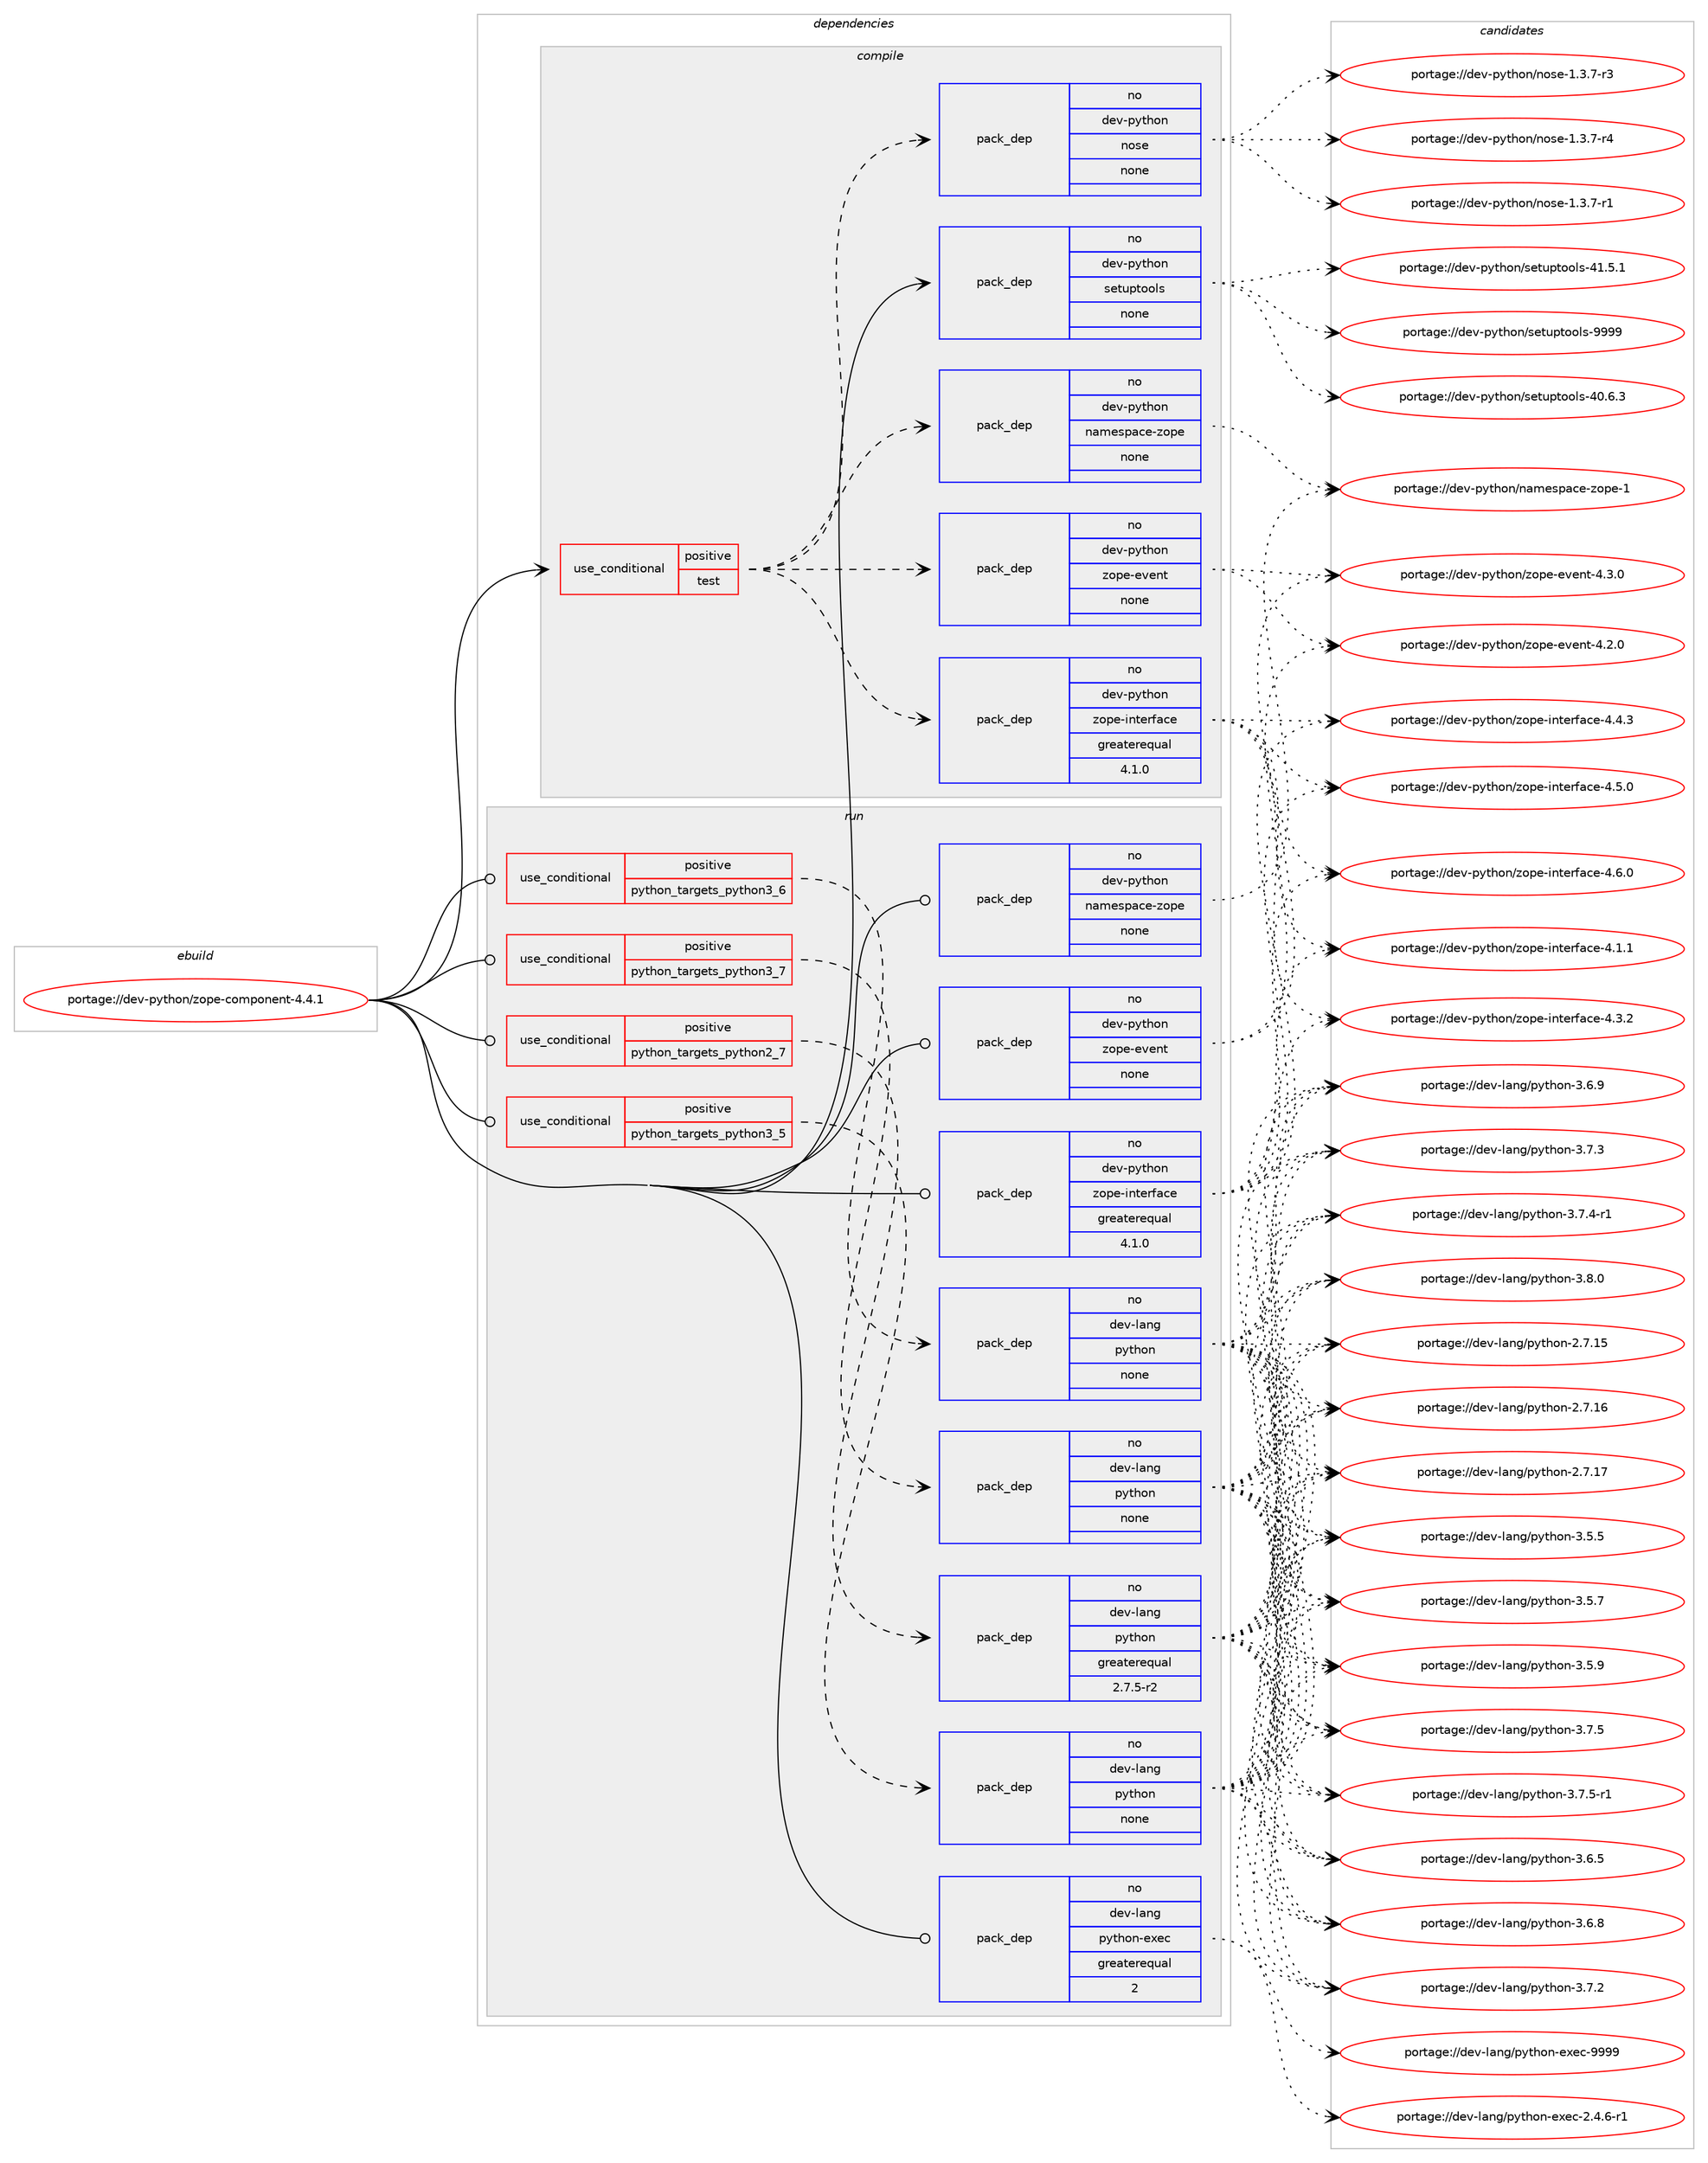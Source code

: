 digraph prolog {

# *************
# Graph options
# *************

newrank=true;
concentrate=true;
compound=true;
graph [rankdir=LR,fontname=Helvetica,fontsize=10,ranksep=1.5];#, ranksep=2.5, nodesep=0.2];
edge  [arrowhead=vee];
node  [fontname=Helvetica,fontsize=10];

# **********
# The ebuild
# **********

subgraph cluster_leftcol {
color=gray;
rank=same;
label=<<i>ebuild</i>>;
id [label="portage://dev-python/zope-component-4.4.1", color=red, width=4, href="../dev-python/zope-component-4.4.1.svg"];
}

# ****************
# The dependencies
# ****************

subgraph cluster_midcol {
color=gray;
label=<<i>dependencies</i>>;
subgraph cluster_compile {
fillcolor="#eeeeee";
style=filled;
label=<<i>compile</i>>;
subgraph cond41211 {
dependency180230 [label=<<TABLE BORDER="0" CELLBORDER="1" CELLSPACING="0" CELLPADDING="4"><TR><TD ROWSPAN="3" CELLPADDING="10">use_conditional</TD></TR><TR><TD>positive</TD></TR><TR><TD>test</TD></TR></TABLE>>, shape=none, color=red];
subgraph pack135610 {
dependency180231 [label=<<TABLE BORDER="0" CELLBORDER="1" CELLSPACING="0" CELLPADDING="4" WIDTH="220"><TR><TD ROWSPAN="6" CELLPADDING="30">pack_dep</TD></TR><TR><TD WIDTH="110">no</TD></TR><TR><TD>dev-python</TD></TR><TR><TD>namespace-zope</TD></TR><TR><TD>none</TD></TR><TR><TD></TD></TR></TABLE>>, shape=none, color=blue];
}
dependency180230:e -> dependency180231:w [weight=20,style="dashed",arrowhead="vee"];
subgraph pack135611 {
dependency180232 [label=<<TABLE BORDER="0" CELLBORDER="1" CELLSPACING="0" CELLPADDING="4" WIDTH="220"><TR><TD ROWSPAN="6" CELLPADDING="30">pack_dep</TD></TR><TR><TD WIDTH="110">no</TD></TR><TR><TD>dev-python</TD></TR><TR><TD>zope-event</TD></TR><TR><TD>none</TD></TR><TR><TD></TD></TR></TABLE>>, shape=none, color=blue];
}
dependency180230:e -> dependency180232:w [weight=20,style="dashed",arrowhead="vee"];
subgraph pack135612 {
dependency180233 [label=<<TABLE BORDER="0" CELLBORDER="1" CELLSPACING="0" CELLPADDING="4" WIDTH="220"><TR><TD ROWSPAN="6" CELLPADDING="30">pack_dep</TD></TR><TR><TD WIDTH="110">no</TD></TR><TR><TD>dev-python</TD></TR><TR><TD>zope-interface</TD></TR><TR><TD>greaterequal</TD></TR><TR><TD>4.1.0</TD></TR></TABLE>>, shape=none, color=blue];
}
dependency180230:e -> dependency180233:w [weight=20,style="dashed",arrowhead="vee"];
subgraph pack135613 {
dependency180234 [label=<<TABLE BORDER="0" CELLBORDER="1" CELLSPACING="0" CELLPADDING="4" WIDTH="220"><TR><TD ROWSPAN="6" CELLPADDING="30">pack_dep</TD></TR><TR><TD WIDTH="110">no</TD></TR><TR><TD>dev-python</TD></TR><TR><TD>nose</TD></TR><TR><TD>none</TD></TR><TR><TD></TD></TR></TABLE>>, shape=none, color=blue];
}
dependency180230:e -> dependency180234:w [weight=20,style="dashed",arrowhead="vee"];
}
id:e -> dependency180230:w [weight=20,style="solid",arrowhead="vee"];
subgraph pack135614 {
dependency180235 [label=<<TABLE BORDER="0" CELLBORDER="1" CELLSPACING="0" CELLPADDING="4" WIDTH="220"><TR><TD ROWSPAN="6" CELLPADDING="30">pack_dep</TD></TR><TR><TD WIDTH="110">no</TD></TR><TR><TD>dev-python</TD></TR><TR><TD>setuptools</TD></TR><TR><TD>none</TD></TR><TR><TD></TD></TR></TABLE>>, shape=none, color=blue];
}
id:e -> dependency180235:w [weight=20,style="solid",arrowhead="vee"];
}
subgraph cluster_compileandrun {
fillcolor="#eeeeee";
style=filled;
label=<<i>compile and run</i>>;
}
subgraph cluster_run {
fillcolor="#eeeeee";
style=filled;
label=<<i>run</i>>;
subgraph cond41212 {
dependency180236 [label=<<TABLE BORDER="0" CELLBORDER="1" CELLSPACING="0" CELLPADDING="4"><TR><TD ROWSPAN="3" CELLPADDING="10">use_conditional</TD></TR><TR><TD>positive</TD></TR><TR><TD>python_targets_python2_7</TD></TR></TABLE>>, shape=none, color=red];
subgraph pack135615 {
dependency180237 [label=<<TABLE BORDER="0" CELLBORDER="1" CELLSPACING="0" CELLPADDING="4" WIDTH="220"><TR><TD ROWSPAN="6" CELLPADDING="30">pack_dep</TD></TR><TR><TD WIDTH="110">no</TD></TR><TR><TD>dev-lang</TD></TR><TR><TD>python</TD></TR><TR><TD>greaterequal</TD></TR><TR><TD>2.7.5-r2</TD></TR></TABLE>>, shape=none, color=blue];
}
dependency180236:e -> dependency180237:w [weight=20,style="dashed",arrowhead="vee"];
}
id:e -> dependency180236:w [weight=20,style="solid",arrowhead="odot"];
subgraph cond41213 {
dependency180238 [label=<<TABLE BORDER="0" CELLBORDER="1" CELLSPACING="0" CELLPADDING="4"><TR><TD ROWSPAN="3" CELLPADDING="10">use_conditional</TD></TR><TR><TD>positive</TD></TR><TR><TD>python_targets_python3_5</TD></TR></TABLE>>, shape=none, color=red];
subgraph pack135616 {
dependency180239 [label=<<TABLE BORDER="0" CELLBORDER="1" CELLSPACING="0" CELLPADDING="4" WIDTH="220"><TR><TD ROWSPAN="6" CELLPADDING="30">pack_dep</TD></TR><TR><TD WIDTH="110">no</TD></TR><TR><TD>dev-lang</TD></TR><TR><TD>python</TD></TR><TR><TD>none</TD></TR><TR><TD></TD></TR></TABLE>>, shape=none, color=blue];
}
dependency180238:e -> dependency180239:w [weight=20,style="dashed",arrowhead="vee"];
}
id:e -> dependency180238:w [weight=20,style="solid",arrowhead="odot"];
subgraph cond41214 {
dependency180240 [label=<<TABLE BORDER="0" CELLBORDER="1" CELLSPACING="0" CELLPADDING="4"><TR><TD ROWSPAN="3" CELLPADDING="10">use_conditional</TD></TR><TR><TD>positive</TD></TR><TR><TD>python_targets_python3_6</TD></TR></TABLE>>, shape=none, color=red];
subgraph pack135617 {
dependency180241 [label=<<TABLE BORDER="0" CELLBORDER="1" CELLSPACING="0" CELLPADDING="4" WIDTH="220"><TR><TD ROWSPAN="6" CELLPADDING="30">pack_dep</TD></TR><TR><TD WIDTH="110">no</TD></TR><TR><TD>dev-lang</TD></TR><TR><TD>python</TD></TR><TR><TD>none</TD></TR><TR><TD></TD></TR></TABLE>>, shape=none, color=blue];
}
dependency180240:e -> dependency180241:w [weight=20,style="dashed",arrowhead="vee"];
}
id:e -> dependency180240:w [weight=20,style="solid",arrowhead="odot"];
subgraph cond41215 {
dependency180242 [label=<<TABLE BORDER="0" CELLBORDER="1" CELLSPACING="0" CELLPADDING="4"><TR><TD ROWSPAN="3" CELLPADDING="10">use_conditional</TD></TR><TR><TD>positive</TD></TR><TR><TD>python_targets_python3_7</TD></TR></TABLE>>, shape=none, color=red];
subgraph pack135618 {
dependency180243 [label=<<TABLE BORDER="0" CELLBORDER="1" CELLSPACING="0" CELLPADDING="4" WIDTH="220"><TR><TD ROWSPAN="6" CELLPADDING="30">pack_dep</TD></TR><TR><TD WIDTH="110">no</TD></TR><TR><TD>dev-lang</TD></TR><TR><TD>python</TD></TR><TR><TD>none</TD></TR><TR><TD></TD></TR></TABLE>>, shape=none, color=blue];
}
dependency180242:e -> dependency180243:w [weight=20,style="dashed",arrowhead="vee"];
}
id:e -> dependency180242:w [weight=20,style="solid",arrowhead="odot"];
subgraph pack135619 {
dependency180244 [label=<<TABLE BORDER="0" CELLBORDER="1" CELLSPACING="0" CELLPADDING="4" WIDTH="220"><TR><TD ROWSPAN="6" CELLPADDING="30">pack_dep</TD></TR><TR><TD WIDTH="110">no</TD></TR><TR><TD>dev-lang</TD></TR><TR><TD>python-exec</TD></TR><TR><TD>greaterequal</TD></TR><TR><TD>2</TD></TR></TABLE>>, shape=none, color=blue];
}
id:e -> dependency180244:w [weight=20,style="solid",arrowhead="odot"];
subgraph pack135620 {
dependency180245 [label=<<TABLE BORDER="0" CELLBORDER="1" CELLSPACING="0" CELLPADDING="4" WIDTH="220"><TR><TD ROWSPAN="6" CELLPADDING="30">pack_dep</TD></TR><TR><TD WIDTH="110">no</TD></TR><TR><TD>dev-python</TD></TR><TR><TD>namespace-zope</TD></TR><TR><TD>none</TD></TR><TR><TD></TD></TR></TABLE>>, shape=none, color=blue];
}
id:e -> dependency180245:w [weight=20,style="solid",arrowhead="odot"];
subgraph pack135621 {
dependency180246 [label=<<TABLE BORDER="0" CELLBORDER="1" CELLSPACING="0" CELLPADDING="4" WIDTH="220"><TR><TD ROWSPAN="6" CELLPADDING="30">pack_dep</TD></TR><TR><TD WIDTH="110">no</TD></TR><TR><TD>dev-python</TD></TR><TR><TD>zope-event</TD></TR><TR><TD>none</TD></TR><TR><TD></TD></TR></TABLE>>, shape=none, color=blue];
}
id:e -> dependency180246:w [weight=20,style="solid",arrowhead="odot"];
subgraph pack135622 {
dependency180247 [label=<<TABLE BORDER="0" CELLBORDER="1" CELLSPACING="0" CELLPADDING="4" WIDTH="220"><TR><TD ROWSPAN="6" CELLPADDING="30">pack_dep</TD></TR><TR><TD WIDTH="110">no</TD></TR><TR><TD>dev-python</TD></TR><TR><TD>zope-interface</TD></TR><TR><TD>greaterequal</TD></TR><TR><TD>4.1.0</TD></TR></TABLE>>, shape=none, color=blue];
}
id:e -> dependency180247:w [weight=20,style="solid",arrowhead="odot"];
}
}

# **************
# The candidates
# **************

subgraph cluster_choices {
rank=same;
color=gray;
label=<<i>candidates</i>>;

subgraph choice135610 {
color=black;
nodesep=1;
choiceportage1001011184511212111610411111047110971091011151129799101451221111121014549 [label="portage://dev-python/namespace-zope-1", color=red, width=4,href="../dev-python/namespace-zope-1.svg"];
dependency180231:e -> choiceportage1001011184511212111610411111047110971091011151129799101451221111121014549:w [style=dotted,weight="100"];
}
subgraph choice135611 {
color=black;
nodesep=1;
choiceportage100101118451121211161041111104712211111210145101118101110116455246504648 [label="portage://dev-python/zope-event-4.2.0", color=red, width=4,href="../dev-python/zope-event-4.2.0.svg"];
choiceportage100101118451121211161041111104712211111210145101118101110116455246514648 [label="portage://dev-python/zope-event-4.3.0", color=red, width=4,href="../dev-python/zope-event-4.3.0.svg"];
dependency180232:e -> choiceportage100101118451121211161041111104712211111210145101118101110116455246504648:w [style=dotted,weight="100"];
dependency180232:e -> choiceportage100101118451121211161041111104712211111210145101118101110116455246514648:w [style=dotted,weight="100"];
}
subgraph choice135612 {
color=black;
nodesep=1;
choiceportage1001011184511212111610411111047122111112101451051101161011141029799101455246494649 [label="portage://dev-python/zope-interface-4.1.1", color=red, width=4,href="../dev-python/zope-interface-4.1.1.svg"];
choiceportage1001011184511212111610411111047122111112101451051101161011141029799101455246514650 [label="portage://dev-python/zope-interface-4.3.2", color=red, width=4,href="../dev-python/zope-interface-4.3.2.svg"];
choiceportage1001011184511212111610411111047122111112101451051101161011141029799101455246524651 [label="portage://dev-python/zope-interface-4.4.3", color=red, width=4,href="../dev-python/zope-interface-4.4.3.svg"];
choiceportage1001011184511212111610411111047122111112101451051101161011141029799101455246534648 [label="portage://dev-python/zope-interface-4.5.0", color=red, width=4,href="../dev-python/zope-interface-4.5.0.svg"];
choiceportage1001011184511212111610411111047122111112101451051101161011141029799101455246544648 [label="portage://dev-python/zope-interface-4.6.0", color=red, width=4,href="../dev-python/zope-interface-4.6.0.svg"];
dependency180233:e -> choiceportage1001011184511212111610411111047122111112101451051101161011141029799101455246494649:w [style=dotted,weight="100"];
dependency180233:e -> choiceportage1001011184511212111610411111047122111112101451051101161011141029799101455246514650:w [style=dotted,weight="100"];
dependency180233:e -> choiceportage1001011184511212111610411111047122111112101451051101161011141029799101455246524651:w [style=dotted,weight="100"];
dependency180233:e -> choiceportage1001011184511212111610411111047122111112101451051101161011141029799101455246534648:w [style=dotted,weight="100"];
dependency180233:e -> choiceportage1001011184511212111610411111047122111112101451051101161011141029799101455246544648:w [style=dotted,weight="100"];
}
subgraph choice135613 {
color=black;
nodesep=1;
choiceportage10010111845112121116104111110471101111151014549465146554511449 [label="portage://dev-python/nose-1.3.7-r1", color=red, width=4,href="../dev-python/nose-1.3.7-r1.svg"];
choiceportage10010111845112121116104111110471101111151014549465146554511451 [label="portage://dev-python/nose-1.3.7-r3", color=red, width=4,href="../dev-python/nose-1.3.7-r3.svg"];
choiceportage10010111845112121116104111110471101111151014549465146554511452 [label="portage://dev-python/nose-1.3.7-r4", color=red, width=4,href="../dev-python/nose-1.3.7-r4.svg"];
dependency180234:e -> choiceportage10010111845112121116104111110471101111151014549465146554511449:w [style=dotted,weight="100"];
dependency180234:e -> choiceportage10010111845112121116104111110471101111151014549465146554511451:w [style=dotted,weight="100"];
dependency180234:e -> choiceportage10010111845112121116104111110471101111151014549465146554511452:w [style=dotted,weight="100"];
}
subgraph choice135614 {
color=black;
nodesep=1;
choiceportage100101118451121211161041111104711510111611711211611111110811545524846544651 [label="portage://dev-python/setuptools-40.6.3", color=red, width=4,href="../dev-python/setuptools-40.6.3.svg"];
choiceportage100101118451121211161041111104711510111611711211611111110811545524946534649 [label="portage://dev-python/setuptools-41.5.1", color=red, width=4,href="../dev-python/setuptools-41.5.1.svg"];
choiceportage10010111845112121116104111110471151011161171121161111111081154557575757 [label="portage://dev-python/setuptools-9999", color=red, width=4,href="../dev-python/setuptools-9999.svg"];
dependency180235:e -> choiceportage100101118451121211161041111104711510111611711211611111110811545524846544651:w [style=dotted,weight="100"];
dependency180235:e -> choiceportage100101118451121211161041111104711510111611711211611111110811545524946534649:w [style=dotted,weight="100"];
dependency180235:e -> choiceportage10010111845112121116104111110471151011161171121161111111081154557575757:w [style=dotted,weight="100"];
}
subgraph choice135615 {
color=black;
nodesep=1;
choiceportage10010111845108971101034711212111610411111045504655464953 [label="portage://dev-lang/python-2.7.15", color=red, width=4,href="../dev-lang/python-2.7.15.svg"];
choiceportage10010111845108971101034711212111610411111045504655464954 [label="portage://dev-lang/python-2.7.16", color=red, width=4,href="../dev-lang/python-2.7.16.svg"];
choiceportage10010111845108971101034711212111610411111045504655464955 [label="portage://dev-lang/python-2.7.17", color=red, width=4,href="../dev-lang/python-2.7.17.svg"];
choiceportage100101118451089711010347112121116104111110455146534653 [label="portage://dev-lang/python-3.5.5", color=red, width=4,href="../dev-lang/python-3.5.5.svg"];
choiceportage100101118451089711010347112121116104111110455146534655 [label="portage://dev-lang/python-3.5.7", color=red, width=4,href="../dev-lang/python-3.5.7.svg"];
choiceportage100101118451089711010347112121116104111110455146534657 [label="portage://dev-lang/python-3.5.9", color=red, width=4,href="../dev-lang/python-3.5.9.svg"];
choiceportage100101118451089711010347112121116104111110455146544653 [label="portage://dev-lang/python-3.6.5", color=red, width=4,href="../dev-lang/python-3.6.5.svg"];
choiceportage100101118451089711010347112121116104111110455146544656 [label="portage://dev-lang/python-3.6.8", color=red, width=4,href="../dev-lang/python-3.6.8.svg"];
choiceportage100101118451089711010347112121116104111110455146544657 [label="portage://dev-lang/python-3.6.9", color=red, width=4,href="../dev-lang/python-3.6.9.svg"];
choiceportage100101118451089711010347112121116104111110455146554650 [label="portage://dev-lang/python-3.7.2", color=red, width=4,href="../dev-lang/python-3.7.2.svg"];
choiceportage100101118451089711010347112121116104111110455146554651 [label="portage://dev-lang/python-3.7.3", color=red, width=4,href="../dev-lang/python-3.7.3.svg"];
choiceportage1001011184510897110103471121211161041111104551465546524511449 [label="portage://dev-lang/python-3.7.4-r1", color=red, width=4,href="../dev-lang/python-3.7.4-r1.svg"];
choiceportage100101118451089711010347112121116104111110455146554653 [label="portage://dev-lang/python-3.7.5", color=red, width=4,href="../dev-lang/python-3.7.5.svg"];
choiceportage1001011184510897110103471121211161041111104551465546534511449 [label="portage://dev-lang/python-3.7.5-r1", color=red, width=4,href="../dev-lang/python-3.7.5-r1.svg"];
choiceportage100101118451089711010347112121116104111110455146564648 [label="portage://dev-lang/python-3.8.0", color=red, width=4,href="../dev-lang/python-3.8.0.svg"];
dependency180237:e -> choiceportage10010111845108971101034711212111610411111045504655464953:w [style=dotted,weight="100"];
dependency180237:e -> choiceportage10010111845108971101034711212111610411111045504655464954:w [style=dotted,weight="100"];
dependency180237:e -> choiceportage10010111845108971101034711212111610411111045504655464955:w [style=dotted,weight="100"];
dependency180237:e -> choiceportage100101118451089711010347112121116104111110455146534653:w [style=dotted,weight="100"];
dependency180237:e -> choiceportage100101118451089711010347112121116104111110455146534655:w [style=dotted,weight="100"];
dependency180237:e -> choiceportage100101118451089711010347112121116104111110455146534657:w [style=dotted,weight="100"];
dependency180237:e -> choiceportage100101118451089711010347112121116104111110455146544653:w [style=dotted,weight="100"];
dependency180237:e -> choiceportage100101118451089711010347112121116104111110455146544656:w [style=dotted,weight="100"];
dependency180237:e -> choiceportage100101118451089711010347112121116104111110455146544657:w [style=dotted,weight="100"];
dependency180237:e -> choiceportage100101118451089711010347112121116104111110455146554650:w [style=dotted,weight="100"];
dependency180237:e -> choiceportage100101118451089711010347112121116104111110455146554651:w [style=dotted,weight="100"];
dependency180237:e -> choiceportage1001011184510897110103471121211161041111104551465546524511449:w [style=dotted,weight="100"];
dependency180237:e -> choiceportage100101118451089711010347112121116104111110455146554653:w [style=dotted,weight="100"];
dependency180237:e -> choiceportage1001011184510897110103471121211161041111104551465546534511449:w [style=dotted,weight="100"];
dependency180237:e -> choiceportage100101118451089711010347112121116104111110455146564648:w [style=dotted,weight="100"];
}
subgraph choice135616 {
color=black;
nodesep=1;
choiceportage10010111845108971101034711212111610411111045504655464953 [label="portage://dev-lang/python-2.7.15", color=red, width=4,href="../dev-lang/python-2.7.15.svg"];
choiceportage10010111845108971101034711212111610411111045504655464954 [label="portage://dev-lang/python-2.7.16", color=red, width=4,href="../dev-lang/python-2.7.16.svg"];
choiceportage10010111845108971101034711212111610411111045504655464955 [label="portage://dev-lang/python-2.7.17", color=red, width=4,href="../dev-lang/python-2.7.17.svg"];
choiceportage100101118451089711010347112121116104111110455146534653 [label="portage://dev-lang/python-3.5.5", color=red, width=4,href="../dev-lang/python-3.5.5.svg"];
choiceportage100101118451089711010347112121116104111110455146534655 [label="portage://dev-lang/python-3.5.7", color=red, width=4,href="../dev-lang/python-3.5.7.svg"];
choiceportage100101118451089711010347112121116104111110455146534657 [label="portage://dev-lang/python-3.5.9", color=red, width=4,href="../dev-lang/python-3.5.9.svg"];
choiceportage100101118451089711010347112121116104111110455146544653 [label="portage://dev-lang/python-3.6.5", color=red, width=4,href="../dev-lang/python-3.6.5.svg"];
choiceportage100101118451089711010347112121116104111110455146544656 [label="portage://dev-lang/python-3.6.8", color=red, width=4,href="../dev-lang/python-3.6.8.svg"];
choiceportage100101118451089711010347112121116104111110455146544657 [label="portage://dev-lang/python-3.6.9", color=red, width=4,href="../dev-lang/python-3.6.9.svg"];
choiceportage100101118451089711010347112121116104111110455146554650 [label="portage://dev-lang/python-3.7.2", color=red, width=4,href="../dev-lang/python-3.7.2.svg"];
choiceportage100101118451089711010347112121116104111110455146554651 [label="portage://dev-lang/python-3.7.3", color=red, width=4,href="../dev-lang/python-3.7.3.svg"];
choiceportage1001011184510897110103471121211161041111104551465546524511449 [label="portage://dev-lang/python-3.7.4-r1", color=red, width=4,href="../dev-lang/python-3.7.4-r1.svg"];
choiceportage100101118451089711010347112121116104111110455146554653 [label="portage://dev-lang/python-3.7.5", color=red, width=4,href="../dev-lang/python-3.7.5.svg"];
choiceportage1001011184510897110103471121211161041111104551465546534511449 [label="portage://dev-lang/python-3.7.5-r1", color=red, width=4,href="../dev-lang/python-3.7.5-r1.svg"];
choiceportage100101118451089711010347112121116104111110455146564648 [label="portage://dev-lang/python-3.8.0", color=red, width=4,href="../dev-lang/python-3.8.0.svg"];
dependency180239:e -> choiceportage10010111845108971101034711212111610411111045504655464953:w [style=dotted,weight="100"];
dependency180239:e -> choiceportage10010111845108971101034711212111610411111045504655464954:w [style=dotted,weight="100"];
dependency180239:e -> choiceportage10010111845108971101034711212111610411111045504655464955:w [style=dotted,weight="100"];
dependency180239:e -> choiceportage100101118451089711010347112121116104111110455146534653:w [style=dotted,weight="100"];
dependency180239:e -> choiceportage100101118451089711010347112121116104111110455146534655:w [style=dotted,weight="100"];
dependency180239:e -> choiceportage100101118451089711010347112121116104111110455146534657:w [style=dotted,weight="100"];
dependency180239:e -> choiceportage100101118451089711010347112121116104111110455146544653:w [style=dotted,weight="100"];
dependency180239:e -> choiceportage100101118451089711010347112121116104111110455146544656:w [style=dotted,weight="100"];
dependency180239:e -> choiceportage100101118451089711010347112121116104111110455146544657:w [style=dotted,weight="100"];
dependency180239:e -> choiceportage100101118451089711010347112121116104111110455146554650:w [style=dotted,weight="100"];
dependency180239:e -> choiceportage100101118451089711010347112121116104111110455146554651:w [style=dotted,weight="100"];
dependency180239:e -> choiceportage1001011184510897110103471121211161041111104551465546524511449:w [style=dotted,weight="100"];
dependency180239:e -> choiceportage100101118451089711010347112121116104111110455146554653:w [style=dotted,weight="100"];
dependency180239:e -> choiceportage1001011184510897110103471121211161041111104551465546534511449:w [style=dotted,weight="100"];
dependency180239:e -> choiceportage100101118451089711010347112121116104111110455146564648:w [style=dotted,weight="100"];
}
subgraph choice135617 {
color=black;
nodesep=1;
choiceportage10010111845108971101034711212111610411111045504655464953 [label="portage://dev-lang/python-2.7.15", color=red, width=4,href="../dev-lang/python-2.7.15.svg"];
choiceportage10010111845108971101034711212111610411111045504655464954 [label="portage://dev-lang/python-2.7.16", color=red, width=4,href="../dev-lang/python-2.7.16.svg"];
choiceportage10010111845108971101034711212111610411111045504655464955 [label="portage://dev-lang/python-2.7.17", color=red, width=4,href="../dev-lang/python-2.7.17.svg"];
choiceportage100101118451089711010347112121116104111110455146534653 [label="portage://dev-lang/python-3.5.5", color=red, width=4,href="../dev-lang/python-3.5.5.svg"];
choiceportage100101118451089711010347112121116104111110455146534655 [label="portage://dev-lang/python-3.5.7", color=red, width=4,href="../dev-lang/python-3.5.7.svg"];
choiceportage100101118451089711010347112121116104111110455146534657 [label="portage://dev-lang/python-3.5.9", color=red, width=4,href="../dev-lang/python-3.5.9.svg"];
choiceportage100101118451089711010347112121116104111110455146544653 [label="portage://dev-lang/python-3.6.5", color=red, width=4,href="../dev-lang/python-3.6.5.svg"];
choiceportage100101118451089711010347112121116104111110455146544656 [label="portage://dev-lang/python-3.6.8", color=red, width=4,href="../dev-lang/python-3.6.8.svg"];
choiceportage100101118451089711010347112121116104111110455146544657 [label="portage://dev-lang/python-3.6.9", color=red, width=4,href="../dev-lang/python-3.6.9.svg"];
choiceportage100101118451089711010347112121116104111110455146554650 [label="portage://dev-lang/python-3.7.2", color=red, width=4,href="../dev-lang/python-3.7.2.svg"];
choiceportage100101118451089711010347112121116104111110455146554651 [label="portage://dev-lang/python-3.7.3", color=red, width=4,href="../dev-lang/python-3.7.3.svg"];
choiceportage1001011184510897110103471121211161041111104551465546524511449 [label="portage://dev-lang/python-3.7.4-r1", color=red, width=4,href="../dev-lang/python-3.7.4-r1.svg"];
choiceportage100101118451089711010347112121116104111110455146554653 [label="portage://dev-lang/python-3.7.5", color=red, width=4,href="../dev-lang/python-3.7.5.svg"];
choiceportage1001011184510897110103471121211161041111104551465546534511449 [label="portage://dev-lang/python-3.7.5-r1", color=red, width=4,href="../dev-lang/python-3.7.5-r1.svg"];
choiceportage100101118451089711010347112121116104111110455146564648 [label="portage://dev-lang/python-3.8.0", color=red, width=4,href="../dev-lang/python-3.8.0.svg"];
dependency180241:e -> choiceportage10010111845108971101034711212111610411111045504655464953:w [style=dotted,weight="100"];
dependency180241:e -> choiceportage10010111845108971101034711212111610411111045504655464954:w [style=dotted,weight="100"];
dependency180241:e -> choiceportage10010111845108971101034711212111610411111045504655464955:w [style=dotted,weight="100"];
dependency180241:e -> choiceportage100101118451089711010347112121116104111110455146534653:w [style=dotted,weight="100"];
dependency180241:e -> choiceportage100101118451089711010347112121116104111110455146534655:w [style=dotted,weight="100"];
dependency180241:e -> choiceportage100101118451089711010347112121116104111110455146534657:w [style=dotted,weight="100"];
dependency180241:e -> choiceportage100101118451089711010347112121116104111110455146544653:w [style=dotted,weight="100"];
dependency180241:e -> choiceportage100101118451089711010347112121116104111110455146544656:w [style=dotted,weight="100"];
dependency180241:e -> choiceportage100101118451089711010347112121116104111110455146544657:w [style=dotted,weight="100"];
dependency180241:e -> choiceportage100101118451089711010347112121116104111110455146554650:w [style=dotted,weight="100"];
dependency180241:e -> choiceportage100101118451089711010347112121116104111110455146554651:w [style=dotted,weight="100"];
dependency180241:e -> choiceportage1001011184510897110103471121211161041111104551465546524511449:w [style=dotted,weight="100"];
dependency180241:e -> choiceportage100101118451089711010347112121116104111110455146554653:w [style=dotted,weight="100"];
dependency180241:e -> choiceportage1001011184510897110103471121211161041111104551465546534511449:w [style=dotted,weight="100"];
dependency180241:e -> choiceportage100101118451089711010347112121116104111110455146564648:w [style=dotted,weight="100"];
}
subgraph choice135618 {
color=black;
nodesep=1;
choiceportage10010111845108971101034711212111610411111045504655464953 [label="portage://dev-lang/python-2.7.15", color=red, width=4,href="../dev-lang/python-2.7.15.svg"];
choiceportage10010111845108971101034711212111610411111045504655464954 [label="portage://dev-lang/python-2.7.16", color=red, width=4,href="../dev-lang/python-2.7.16.svg"];
choiceportage10010111845108971101034711212111610411111045504655464955 [label="portage://dev-lang/python-2.7.17", color=red, width=4,href="../dev-lang/python-2.7.17.svg"];
choiceportage100101118451089711010347112121116104111110455146534653 [label="portage://dev-lang/python-3.5.5", color=red, width=4,href="../dev-lang/python-3.5.5.svg"];
choiceportage100101118451089711010347112121116104111110455146534655 [label="portage://dev-lang/python-3.5.7", color=red, width=4,href="../dev-lang/python-3.5.7.svg"];
choiceportage100101118451089711010347112121116104111110455146534657 [label="portage://dev-lang/python-3.5.9", color=red, width=4,href="../dev-lang/python-3.5.9.svg"];
choiceportage100101118451089711010347112121116104111110455146544653 [label="portage://dev-lang/python-3.6.5", color=red, width=4,href="../dev-lang/python-3.6.5.svg"];
choiceportage100101118451089711010347112121116104111110455146544656 [label="portage://dev-lang/python-3.6.8", color=red, width=4,href="../dev-lang/python-3.6.8.svg"];
choiceportage100101118451089711010347112121116104111110455146544657 [label="portage://dev-lang/python-3.6.9", color=red, width=4,href="../dev-lang/python-3.6.9.svg"];
choiceportage100101118451089711010347112121116104111110455146554650 [label="portage://dev-lang/python-3.7.2", color=red, width=4,href="../dev-lang/python-3.7.2.svg"];
choiceportage100101118451089711010347112121116104111110455146554651 [label="portage://dev-lang/python-3.7.3", color=red, width=4,href="../dev-lang/python-3.7.3.svg"];
choiceportage1001011184510897110103471121211161041111104551465546524511449 [label="portage://dev-lang/python-3.7.4-r1", color=red, width=4,href="../dev-lang/python-3.7.4-r1.svg"];
choiceportage100101118451089711010347112121116104111110455146554653 [label="portage://dev-lang/python-3.7.5", color=red, width=4,href="../dev-lang/python-3.7.5.svg"];
choiceportage1001011184510897110103471121211161041111104551465546534511449 [label="portage://dev-lang/python-3.7.5-r1", color=red, width=4,href="../dev-lang/python-3.7.5-r1.svg"];
choiceportage100101118451089711010347112121116104111110455146564648 [label="portage://dev-lang/python-3.8.0", color=red, width=4,href="../dev-lang/python-3.8.0.svg"];
dependency180243:e -> choiceportage10010111845108971101034711212111610411111045504655464953:w [style=dotted,weight="100"];
dependency180243:e -> choiceportage10010111845108971101034711212111610411111045504655464954:w [style=dotted,weight="100"];
dependency180243:e -> choiceportage10010111845108971101034711212111610411111045504655464955:w [style=dotted,weight="100"];
dependency180243:e -> choiceportage100101118451089711010347112121116104111110455146534653:w [style=dotted,weight="100"];
dependency180243:e -> choiceportage100101118451089711010347112121116104111110455146534655:w [style=dotted,weight="100"];
dependency180243:e -> choiceportage100101118451089711010347112121116104111110455146534657:w [style=dotted,weight="100"];
dependency180243:e -> choiceportage100101118451089711010347112121116104111110455146544653:w [style=dotted,weight="100"];
dependency180243:e -> choiceportage100101118451089711010347112121116104111110455146544656:w [style=dotted,weight="100"];
dependency180243:e -> choiceportage100101118451089711010347112121116104111110455146544657:w [style=dotted,weight="100"];
dependency180243:e -> choiceportage100101118451089711010347112121116104111110455146554650:w [style=dotted,weight="100"];
dependency180243:e -> choiceportage100101118451089711010347112121116104111110455146554651:w [style=dotted,weight="100"];
dependency180243:e -> choiceportage1001011184510897110103471121211161041111104551465546524511449:w [style=dotted,weight="100"];
dependency180243:e -> choiceportage100101118451089711010347112121116104111110455146554653:w [style=dotted,weight="100"];
dependency180243:e -> choiceportage1001011184510897110103471121211161041111104551465546534511449:w [style=dotted,weight="100"];
dependency180243:e -> choiceportage100101118451089711010347112121116104111110455146564648:w [style=dotted,weight="100"];
}
subgraph choice135619 {
color=black;
nodesep=1;
choiceportage10010111845108971101034711212111610411111045101120101994550465246544511449 [label="portage://dev-lang/python-exec-2.4.6-r1", color=red, width=4,href="../dev-lang/python-exec-2.4.6-r1.svg"];
choiceportage10010111845108971101034711212111610411111045101120101994557575757 [label="portage://dev-lang/python-exec-9999", color=red, width=4,href="../dev-lang/python-exec-9999.svg"];
dependency180244:e -> choiceportage10010111845108971101034711212111610411111045101120101994550465246544511449:w [style=dotted,weight="100"];
dependency180244:e -> choiceportage10010111845108971101034711212111610411111045101120101994557575757:w [style=dotted,weight="100"];
}
subgraph choice135620 {
color=black;
nodesep=1;
choiceportage1001011184511212111610411111047110971091011151129799101451221111121014549 [label="portage://dev-python/namespace-zope-1", color=red, width=4,href="../dev-python/namespace-zope-1.svg"];
dependency180245:e -> choiceportage1001011184511212111610411111047110971091011151129799101451221111121014549:w [style=dotted,weight="100"];
}
subgraph choice135621 {
color=black;
nodesep=1;
choiceportage100101118451121211161041111104712211111210145101118101110116455246504648 [label="portage://dev-python/zope-event-4.2.0", color=red, width=4,href="../dev-python/zope-event-4.2.0.svg"];
choiceportage100101118451121211161041111104712211111210145101118101110116455246514648 [label="portage://dev-python/zope-event-4.3.0", color=red, width=4,href="../dev-python/zope-event-4.3.0.svg"];
dependency180246:e -> choiceportage100101118451121211161041111104712211111210145101118101110116455246504648:w [style=dotted,weight="100"];
dependency180246:e -> choiceportage100101118451121211161041111104712211111210145101118101110116455246514648:w [style=dotted,weight="100"];
}
subgraph choice135622 {
color=black;
nodesep=1;
choiceportage1001011184511212111610411111047122111112101451051101161011141029799101455246494649 [label="portage://dev-python/zope-interface-4.1.1", color=red, width=4,href="../dev-python/zope-interface-4.1.1.svg"];
choiceportage1001011184511212111610411111047122111112101451051101161011141029799101455246514650 [label="portage://dev-python/zope-interface-4.3.2", color=red, width=4,href="../dev-python/zope-interface-4.3.2.svg"];
choiceportage1001011184511212111610411111047122111112101451051101161011141029799101455246524651 [label="portage://dev-python/zope-interface-4.4.3", color=red, width=4,href="../dev-python/zope-interface-4.4.3.svg"];
choiceportage1001011184511212111610411111047122111112101451051101161011141029799101455246534648 [label="portage://dev-python/zope-interface-4.5.0", color=red, width=4,href="../dev-python/zope-interface-4.5.0.svg"];
choiceportage1001011184511212111610411111047122111112101451051101161011141029799101455246544648 [label="portage://dev-python/zope-interface-4.6.0", color=red, width=4,href="../dev-python/zope-interface-4.6.0.svg"];
dependency180247:e -> choiceportage1001011184511212111610411111047122111112101451051101161011141029799101455246494649:w [style=dotted,weight="100"];
dependency180247:e -> choiceportage1001011184511212111610411111047122111112101451051101161011141029799101455246514650:w [style=dotted,weight="100"];
dependency180247:e -> choiceportage1001011184511212111610411111047122111112101451051101161011141029799101455246524651:w [style=dotted,weight="100"];
dependency180247:e -> choiceportage1001011184511212111610411111047122111112101451051101161011141029799101455246534648:w [style=dotted,weight="100"];
dependency180247:e -> choiceportage1001011184511212111610411111047122111112101451051101161011141029799101455246544648:w [style=dotted,weight="100"];
}
}

}
